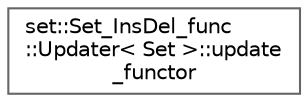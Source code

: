 digraph "类继承关系图"
{
 // LATEX_PDF_SIZE
  bgcolor="transparent";
  edge [fontname=Helvetica,fontsize=10,labelfontname=Helvetica,labelfontsize=10];
  node [fontname=Helvetica,fontsize=10,shape=box,height=0.2,width=0.4];
  rankdir="LR";
  Node0 [id="Node000000",label="set::Set_InsDel_func\l::Updater\< Set \>::update\l_functor",height=0.2,width=0.4,color="grey40", fillcolor="white", style="filled",URL="$structset_1_1_set___ins_del__func_1_1_updater_1_1update__functor.html",tooltip=" "];
}

